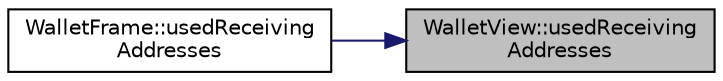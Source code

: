 digraph "WalletView::usedReceivingAddresses"
{
 // LATEX_PDF_SIZE
  edge [fontname="Helvetica",fontsize="10",labelfontname="Helvetica",labelfontsize="10"];
  node [fontname="Helvetica",fontsize="10",shape=record];
  rankdir="RL";
  Node91 [label="WalletView::usedReceiving\lAddresses",height=0.2,width=0.4,color="black", fillcolor="grey75", style="filled", fontcolor="black",tooltip=" "];
  Node91 -> Node92 [dir="back",color="midnightblue",fontsize="10",style="solid",fontname="Helvetica"];
  Node92 [label="WalletFrame::usedReceiving\lAddresses",height=0.2,width=0.4,color="black", fillcolor="white", style="filled",URL="$class_wallet_frame.html#a9273a0b98cf7ec9fc344658c38a4a0a3",tooltip=" "];
}
